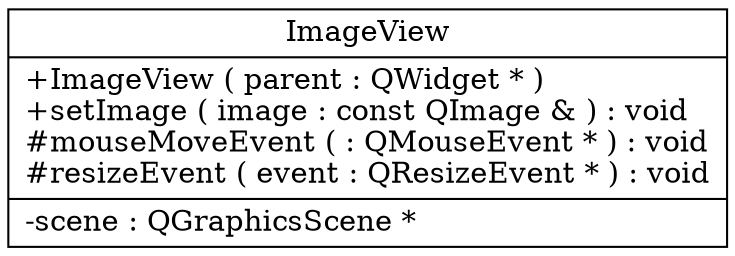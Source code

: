 digraph ImageView
{
graph [ rankdir="RL" ]
"df/de8/class_image_view" [ label="ImageView\n|+ImageView ( parent : QWidget * )\l+setImage ( image : const QImage & ) : void\l#mouseMoveEvent (  : QMouseEvent * ) : void\l#resizeEvent ( event : QResizeEvent * ) : void\l|-scene : QGraphicsScene *\l" shape="record" ]
}